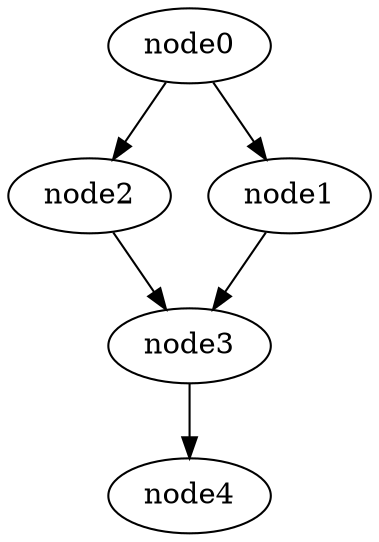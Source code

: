 digraph g{
	node4
	node3 -> node4
	node2 -> node3
	node1 -> node3
	node0 -> node2
	node0 -> node1
}
